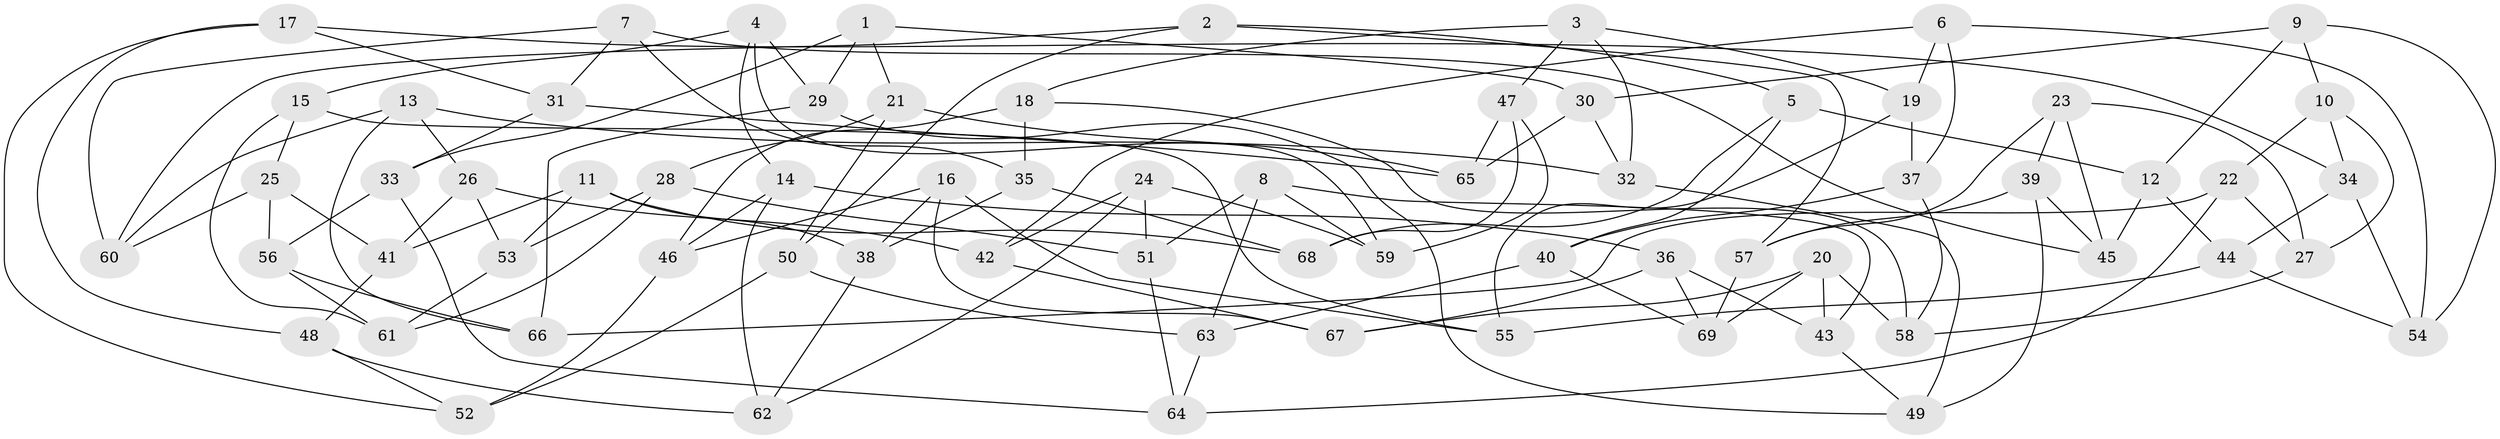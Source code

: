 // Generated by graph-tools (version 1.1) at 2025/26/03/09/25 03:26:53]
// undirected, 69 vertices, 138 edges
graph export_dot {
graph [start="1"]
  node [color=gray90,style=filled];
  1;
  2;
  3;
  4;
  5;
  6;
  7;
  8;
  9;
  10;
  11;
  12;
  13;
  14;
  15;
  16;
  17;
  18;
  19;
  20;
  21;
  22;
  23;
  24;
  25;
  26;
  27;
  28;
  29;
  30;
  31;
  32;
  33;
  34;
  35;
  36;
  37;
  38;
  39;
  40;
  41;
  42;
  43;
  44;
  45;
  46;
  47;
  48;
  49;
  50;
  51;
  52;
  53;
  54;
  55;
  56;
  57;
  58;
  59;
  60;
  61;
  62;
  63;
  64;
  65;
  66;
  67;
  68;
  69;
  1 -- 29;
  1 -- 33;
  1 -- 21;
  1 -- 30;
  2 -- 60;
  2 -- 57;
  2 -- 50;
  2 -- 5;
  3 -- 18;
  3 -- 47;
  3 -- 19;
  3 -- 32;
  4 -- 59;
  4 -- 29;
  4 -- 15;
  4 -- 14;
  5 -- 12;
  5 -- 68;
  5 -- 40;
  6 -- 54;
  6 -- 19;
  6 -- 42;
  6 -- 37;
  7 -- 35;
  7 -- 60;
  7 -- 31;
  7 -- 45;
  8 -- 59;
  8 -- 51;
  8 -- 63;
  8 -- 43;
  9 -- 10;
  9 -- 30;
  9 -- 12;
  9 -- 54;
  10 -- 34;
  10 -- 27;
  10 -- 22;
  11 -- 41;
  11 -- 68;
  11 -- 38;
  11 -- 53;
  12 -- 44;
  12 -- 45;
  13 -- 32;
  13 -- 66;
  13 -- 26;
  13 -- 60;
  14 -- 46;
  14 -- 62;
  14 -- 36;
  15 -- 61;
  15 -- 55;
  15 -- 25;
  16 -- 55;
  16 -- 46;
  16 -- 38;
  16 -- 67;
  17 -- 48;
  17 -- 52;
  17 -- 34;
  17 -- 31;
  18 -- 58;
  18 -- 46;
  18 -- 35;
  19 -- 55;
  19 -- 37;
  20 -- 58;
  20 -- 69;
  20 -- 67;
  20 -- 43;
  21 -- 50;
  21 -- 65;
  21 -- 28;
  22 -- 64;
  22 -- 27;
  22 -- 66;
  23 -- 39;
  23 -- 45;
  23 -- 57;
  23 -- 27;
  24 -- 62;
  24 -- 51;
  24 -- 42;
  24 -- 59;
  25 -- 60;
  25 -- 56;
  25 -- 41;
  26 -- 53;
  26 -- 41;
  26 -- 42;
  27 -- 58;
  28 -- 61;
  28 -- 53;
  28 -- 51;
  29 -- 66;
  29 -- 49;
  30 -- 32;
  30 -- 65;
  31 -- 65;
  31 -- 33;
  32 -- 49;
  33 -- 56;
  33 -- 64;
  34 -- 44;
  34 -- 54;
  35 -- 38;
  35 -- 68;
  36 -- 67;
  36 -- 69;
  36 -- 43;
  37 -- 58;
  37 -- 40;
  38 -- 62;
  39 -- 45;
  39 -- 57;
  39 -- 49;
  40 -- 63;
  40 -- 69;
  41 -- 48;
  42 -- 67;
  43 -- 49;
  44 -- 54;
  44 -- 55;
  46 -- 52;
  47 -- 68;
  47 -- 65;
  47 -- 59;
  48 -- 52;
  48 -- 62;
  50 -- 63;
  50 -- 52;
  51 -- 64;
  53 -- 61;
  56 -- 66;
  56 -- 61;
  57 -- 69;
  63 -- 64;
}

